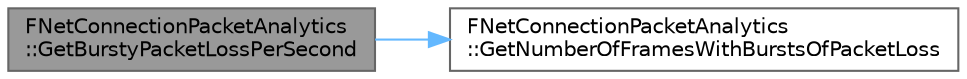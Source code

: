 digraph "FNetConnectionPacketAnalytics::GetBurstyPacketLossPerSecond"
{
 // INTERACTIVE_SVG=YES
 // LATEX_PDF_SIZE
  bgcolor="transparent";
  edge [fontname=Helvetica,fontsize=10,labelfontname=Helvetica,labelfontsize=10];
  node [fontname=Helvetica,fontsize=10,shape=box,height=0.2,width=0.4];
  rankdir="LR";
  Node1 [id="Node000001",label="FNetConnectionPacketAnalytics\l::GetBurstyPacketLossPerSecond",height=0.2,width=0.4,color="gray40", fillcolor="grey60", style="filled", fontcolor="black",tooltip=" "];
  Node1 -> Node2 [id="edge1_Node000001_Node000002",color="steelblue1",style="solid",tooltip=" "];
  Node2 [id="Node000002",label="FNetConnectionPacketAnalytics\l::GetNumberOfFramesWithBurstsOfPacketLoss",height=0.2,width=0.4,color="grey40", fillcolor="white", style="filled",URL="$d3/dbd/structFNetConnectionPacketAnalytics.html#a695d4bd3fb1f293272da35883af13037",tooltip="Number of frames where we saw bursts of packet loss."];
}
